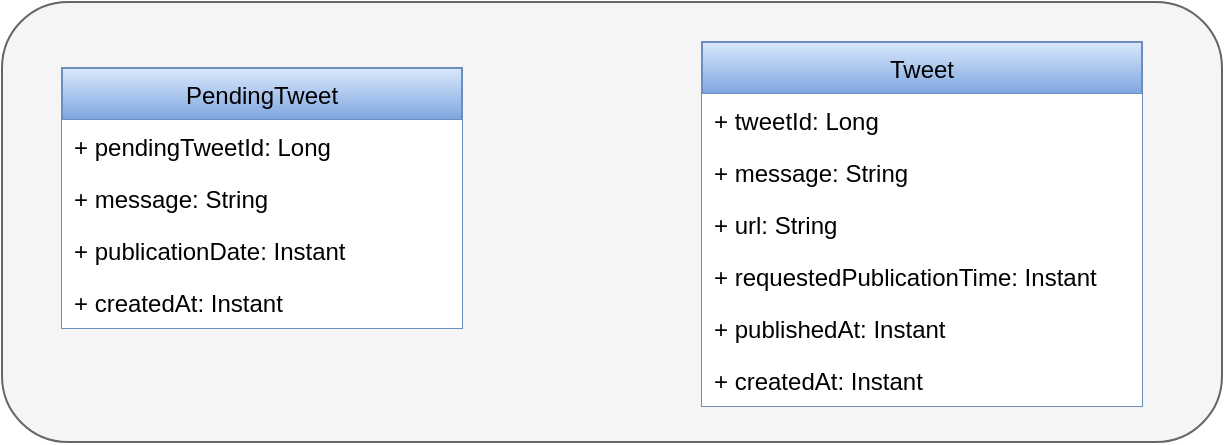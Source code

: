 <mxfile version="15.8.2" type="device"><diagram id="JaQUfhBU_iUaEwTsBfSI" name="Page-1"><mxGraphModel dx="1422" dy="644" grid="1" gridSize="10" guides="1" tooltips="1" connect="1" arrows="1" fold="1" page="1" pageScale="1" pageWidth="827" pageHeight="1169" math="0" shadow="0"><root><mxCell id="0"/><mxCell id="1" parent="0"/><mxCell id="09edNfEtkArgiSdtpMBt-26" value="" style="rounded=1;whiteSpace=wrap;html=1;fillColor=#f5f5f5;fontColor=#333333;strokeColor=#666666;" vertex="1" parent="1"><mxGeometry x="110" y="120" width="610" height="220" as="geometry"/></mxCell><mxCell id="09edNfEtkArgiSdtpMBt-9" value="PendingTweet" style="swimlane;fontStyle=0;childLayout=stackLayout;horizontal=1;startSize=26;fillColor=#dae8fc;horizontalStack=0;resizeParent=1;resizeParentMax=0;resizeLast=0;collapsible=1;marginBottom=0;strokeColor=#6c8ebf;gradientColor=#7ea6e0;" vertex="1" parent="1"><mxGeometry x="140" y="153" width="200" height="130" as="geometry"/></mxCell><mxCell id="09edNfEtkArgiSdtpMBt-10" value="+ pendingTweetId: Long" style="text;strokeColor=none;fillColor=default;align=left;verticalAlign=top;spacingLeft=4;spacingRight=4;overflow=hidden;rotatable=0;points=[[0,0.5],[1,0.5]];portConstraint=eastwest;" vertex="1" parent="09edNfEtkArgiSdtpMBt-9"><mxGeometry y="26" width="200" height="26" as="geometry"/></mxCell><mxCell id="09edNfEtkArgiSdtpMBt-11" value="+ message: String" style="text;strokeColor=none;fillColor=default;align=left;verticalAlign=top;spacingLeft=4;spacingRight=4;overflow=hidden;rotatable=0;points=[[0,0.5],[1,0.5]];portConstraint=eastwest;" vertex="1" parent="09edNfEtkArgiSdtpMBt-9"><mxGeometry y="52" width="200" height="26" as="geometry"/></mxCell><mxCell id="09edNfEtkArgiSdtpMBt-13" value="+ publicationDate: Instant" style="text;strokeColor=none;fillColor=default;align=left;verticalAlign=top;spacingLeft=4;spacingRight=4;overflow=hidden;rotatable=0;points=[[0,0.5],[1,0.5]];portConstraint=eastwest;" vertex="1" parent="09edNfEtkArgiSdtpMBt-9"><mxGeometry y="78" width="200" height="26" as="geometry"/></mxCell><mxCell id="09edNfEtkArgiSdtpMBt-14" value="+ createdAt: Instant" style="text;strokeColor=none;fillColor=default;align=left;verticalAlign=top;spacingLeft=4;spacingRight=4;overflow=hidden;rotatable=0;points=[[0,0.5],[1,0.5]];portConstraint=eastwest;" vertex="1" parent="09edNfEtkArgiSdtpMBt-9"><mxGeometry y="104" width="200" height="26" as="geometry"/></mxCell><mxCell id="09edNfEtkArgiSdtpMBt-2" value="Tweet" style="swimlane;fontStyle=0;childLayout=stackLayout;horizontal=1;startSize=26;fillColor=#dae8fc;horizontalStack=0;resizeParent=1;resizeParentMax=0;resizeLast=0;collapsible=1;marginBottom=0;strokeColor=#6c8ebf;gradientColor=#7ea6e0;" vertex="1" parent="1"><mxGeometry x="460" y="140" width="220" height="182" as="geometry"/></mxCell><mxCell id="09edNfEtkArgiSdtpMBt-3" value="+ tweetId: Long" style="text;align=left;verticalAlign=top;spacingLeft=4;spacingRight=4;overflow=hidden;rotatable=0;points=[[0,0.5],[1,0.5]];portConstraint=eastwest;fillColor=default;" vertex="1" parent="09edNfEtkArgiSdtpMBt-2"><mxGeometry y="26" width="220" height="26" as="geometry"/></mxCell><mxCell id="09edNfEtkArgiSdtpMBt-4" value="+ message: String" style="text;strokeColor=none;fillColor=default;align=left;verticalAlign=top;spacingLeft=4;spacingRight=4;overflow=hidden;rotatable=0;points=[[0,0.5],[1,0.5]];portConstraint=eastwest;" vertex="1" parent="09edNfEtkArgiSdtpMBt-2"><mxGeometry y="52" width="220" height="26" as="geometry"/></mxCell><mxCell id="09edNfEtkArgiSdtpMBt-27" value="+ url: String" style="text;strokeColor=none;fillColor=default;align=left;verticalAlign=top;spacingLeft=4;spacingRight=4;overflow=hidden;rotatable=0;points=[[0,0.5],[1,0.5]];portConstraint=eastwest;" vertex="1" parent="09edNfEtkArgiSdtpMBt-2"><mxGeometry y="78" width="220" height="26" as="geometry"/></mxCell><mxCell id="09edNfEtkArgiSdtpMBt-6" value="+ requestedPublicationTime: Instant" style="text;strokeColor=none;fillColor=default;align=left;verticalAlign=top;spacingLeft=4;spacingRight=4;overflow=hidden;rotatable=0;points=[[0,0.5],[1,0.5]];portConstraint=eastwest;" vertex="1" parent="09edNfEtkArgiSdtpMBt-2"><mxGeometry y="104" width="220" height="26" as="geometry"/></mxCell><mxCell id="09edNfEtkArgiSdtpMBt-7" value="+ publishedAt: Instant" style="text;strokeColor=none;fillColor=default;align=left;verticalAlign=top;spacingLeft=4;spacingRight=4;overflow=hidden;rotatable=0;points=[[0,0.5],[1,0.5]];portConstraint=eastwest;" vertex="1" parent="09edNfEtkArgiSdtpMBt-2"><mxGeometry y="130" width="220" height="26" as="geometry"/></mxCell><mxCell id="09edNfEtkArgiSdtpMBt-8" value="+ createdAt: Instant" style="text;strokeColor=none;fillColor=default;align=left;verticalAlign=top;spacingLeft=4;spacingRight=4;overflow=hidden;rotatable=0;points=[[0,0.5],[1,0.5]];portConstraint=eastwest;" vertex="1" parent="09edNfEtkArgiSdtpMBt-2"><mxGeometry y="156" width="220" height="26" as="geometry"/></mxCell></root></mxGraphModel></diagram></mxfile>